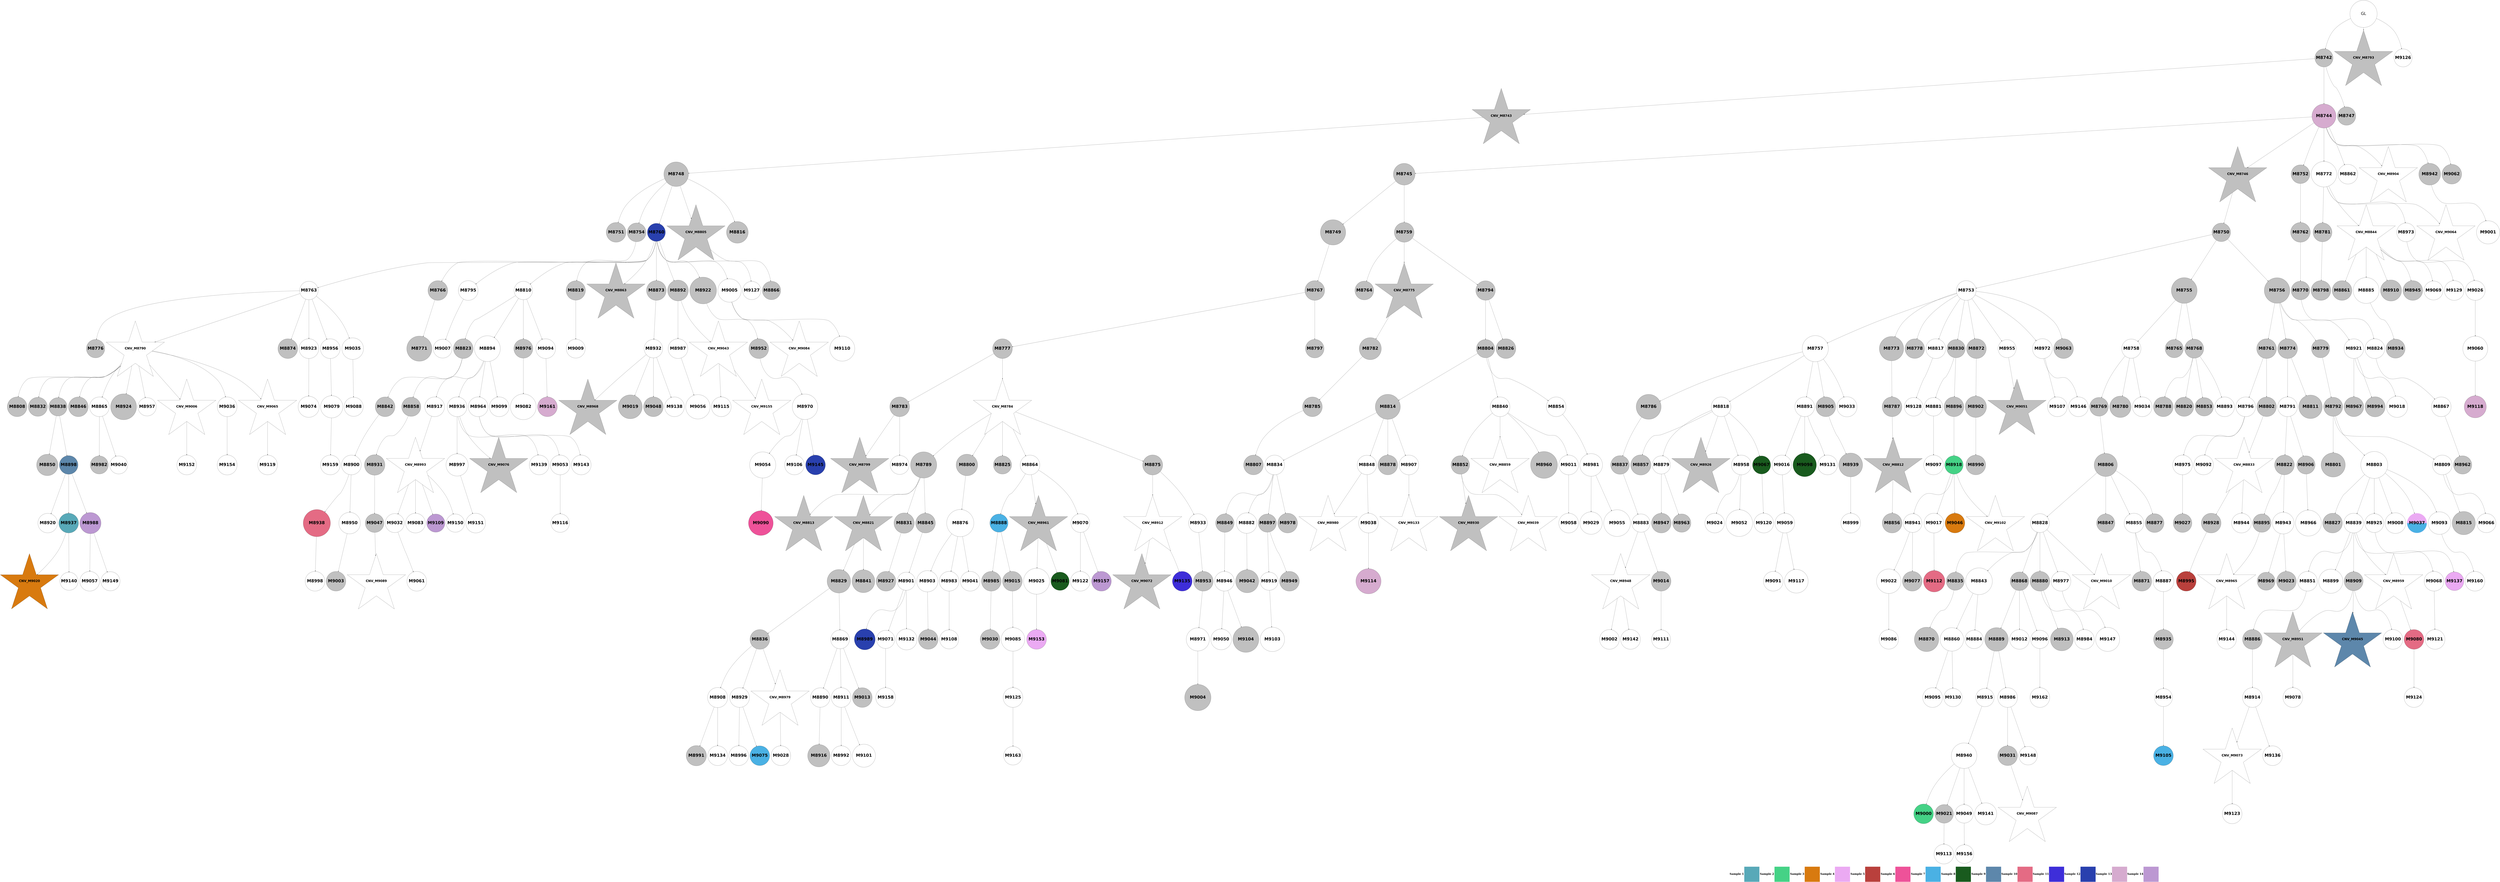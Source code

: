 digraph G { 
rankdir=TB;
8781 -> 8782;
8781 -> 8833;
8781 -> 9166;
8782 -> 8783;
8782 -> 8784;
8782 -> 8787;
8783 -> 8788;
8784 -> 8785;
8784 -> 8786;
8784 -> 8792;
8784 -> 8812;
8784 -> 8902;
8784 -> 8944;
8784 -> 8982;
8784 -> 9102;
8785 -> 8789;
8785 -> 8799;
8786 -> 8790;
8788 -> 8791;
8788 -> 8794;
8788 -> 8800;
8788 -> 8845;
8788 -> 8856;
8789 -> 8807;
8790 -> 8793;
8790 -> 8795;
8790 -> 8796;
8792 -> 8802;
8793 -> 8797;
8793 -> 8813;
8793 -> 8818;
8793 -> 8857;
8793 -> 8870;
8793 -> 8912;
8793 -> 8995;
8793 -> 9012;
8793 -> 9103;
8794 -> 8803;
8795 -> 8798;
8795 -> 8805;
8795 -> 8808;
8796 -> 8801;
8796 -> 8814;
8796 -> 8819;
8796 -> 8961;
8797 -> 8826;
8797 -> 8858;
8797 -> 8931;
8797 -> 8945;
8797 -> 9073;
8798 -> 8809;
8798 -> 8820;
8798 -> 9074;
8799 -> 8804;
8799 -> 8815;
8799 -> 8834;
8800 -> 8806;
8800 -> 8835;
8800 -> 8850;
8800 -> 8859;
8800 -> 8903;
8800 -> 8913;
8800 -> 8932;
8800 -> 8962;
8800 -> 9045;
8800 -> 9167;
8801 -> 8836;
8801 -> 8842;
8802 -> 8810;
8803 -> 8816;
8803 -> 8830;
8803 -> 8914;
8803 -> 8963;
8803 -> 8996;
8803 -> 9075;
8806 -> 8811;
8807 -> 8817;
8807 -> 8837;
8808 -> 8828;
8808 -> 8860;
8808 -> 8893;
8808 -> 8933;
8809 -> 8846;
8810 -> 8864;
8812 -> 8821;
8812 -> 8884;
8812 -> 9013;
8812 -> 9104;
8813 -> 8827;
8814 -> 8831;
8814 -> 8851;
8815 -> 8822;
8817 -> 8823;
8817 -> 8824;
8819 -> 8832;
8821 -> 8838;
8822 -> 8825;
8823 -> 8839;
8823 -> 9014;
8824 -> 8829;
8824 -> 8840;
8824 -> 8865;
8824 -> 8904;
8824 -> 8915;
8825 -> 8847;
8826 -> 8877;
8827 -> 8852;
8829 -> 8853;
8829 -> 8861;
8829 -> 8871;
8829 -> 8885;
8830 -> 8848;
8830 -> 8872;
8830 -> 8878;
8830 -> 8886;
8830 -> 8905;
8830 -> 8964;
8830 -> 8997;
8830 -> 9046;
8830 -> 9076;
8830 -> 9105;
8831 -> 8862;
8831 -> 8946;
8832 -> 8841;
8832 -> 8843;
8832 -> 8849;
8834 -> 8844;
8834 -> 8866;
8835 -> 9047;
8836 -> 9015;
8836 -> 9132;
8840 -> 8916;
8842 -> 8873;
8843 -> 8867;
8843 -> 8879;
8843 -> 8965;
8843 -> 9048;
8843 -> 9077;
8843 -> 9133;
8844 -> 8854;
8844 -> 8880;
8844 -> 8894;
8845 -> 8906;
8846 -> 8868;
8846 -> 8887;
8846 -> 8895;
8846 -> 8917;
8849 -> 8855;
8849 -> 9106;
8850 -> 8863;
8850 -> 8934;
8850 -> 9016;
8850 -> 9134;
8852 -> 8896;
8854 -> 8874;
8854 -> 8888;
8854 -> 8918;
8854 -> 8947;
8857 -> 9168;
8858 -> 8897;
8858 -> 8919;
8858 -> 8966;
8858 -> 8998;
8858 -> 9107;
8859 -> 9049;
8861 -> 8869;
8861 -> 8881;
8862 -> 8935;
8862 -> 8983;
8863 -> 8882;
8863 -> 8898;
8864 -> 8907;
8868 -> 8875;
8868 -> 8883;
8868 -> 8908;
8868 -> 8920;
8868 -> 9017;
8868 -> 9050;
8869 -> 8876;
8869 -> 8909;
8870 -> 8921;
8870 -> 8936;
8871 -> 8967;
8873 -> 8968;
8873 -> 8984;
8874 -> 8889;
8874 -> 8922;
8874 -> 8937;
8874 -> 9018;
8875 -> 8910;
8876 -> 8948;
8876 -> 8969;
8876 -> 9019;
8877 -> 8923;
8878 -> 8890;
8878 -> 8938;
8879 -> 8891;
8879 -> 8939;
8879 -> 8949;
8879 -> 8999;
8879 -> 9108;
8880 -> 8892;
8880 -> 8899;
8880 -> 9000;
8880 -> 9051;
8882 -> 8940;
8883 -> 8900;
8883 -> 8924;
8884 -> 8901;
8884 -> 8925;
8884 -> 8950;
8884 -> 8985;
8884 -> 9109;
8884 -> 9169;
8885 -> 8941;
8888 -> 9020;
8888 -> 9078;
8889 -> 8986;
8891 -> 8926;
8892 -> 8970;
8892 -> 9079;
8894 -> 9021;
8895 -> 8911;
8895 -> 8927;
8898 -> 8971;
8900 -> 9135;
8900 -> 9170;
8904 -> 8928;
8904 -> 9001;
8904 -> 9110;
8905 -> 9022;
8905 -> 9080;
8907 -> 9002;
8908 -> 8929;
8908 -> 9052;
8908 -> 9136;
8909 -> 8930;
8909 -> 8951;
8909 -> 9053;
8912 -> 8942;
8913 -> 8972;
8915 -> 8952;
8915 -> 8973;
8916 -> 8943;
8916 -> 9023;
8916 -> 9081;
8919 -> 8987;
8919 -> 9003;
8920 -> 8953;
8920 -> 9024;
8921 -> 9137;
8922 -> 9082;
8923 -> 8988;
8923 -> 9054;
8925 -> 8974;
8926 -> 8954;
8927 -> 8975;
8928 -> 9025;
8928 -> 9055;
8929 -> 8955;
8929 -> 9026;
8930 -> 8956;
8931 -> 9056;
8931 -> 9138;
8931 -> 9171;
8932 -> 9027;
8932 -> 9083;
8934 -> 8957;
8934 -> 8976;
8934 -> 9004;
8934 -> 9139;
8935 -> 9005;
8936 -> 8958;
8937 -> 8959;
8937 -> 8989;
8938 -> 8960;
8938 -> 8977;
8938 -> 9028;
8940 -> 8978;
8940 -> 8990;
8941 -> 9029;
8941 -> 9111;
8941 -> 9172;
8942 -> 9030;
8943 -> 9084;
8945 -> 8979;
8946 -> 9006;
8947 -> 9173;
8948 -> 9031;
8948 -> 9174;
8949 -> 8991;
8949 -> 9085;
8949 -> 9140;
8951 -> 9032;
8951 -> 9141;
8952 -> 9112;
8952 -> 9175;
8954 -> 9113;
8954 -> 9176;
8955 -> 8980;
8957 -> 9033;
8958 -> 8981;
8958 -> 9057;
8958 -> 9086;
8958 -> 9142;
8959 -> 9143;
8961 -> 9007;
8961 -> 9034;
8961 -> 9058;
8962 -> 8992;
8963 -> 9114;
8965 -> 9177;
8968 -> 9035;
8969 -> 9036;
8969 -> 9115;
8971 -> 9087;
8972 -> 9008;
8972 -> 9059;
8972 -> 9088;
8972 -> 9178;
8973 -> 8993;
8975 -> 8994;
8976 -> 9037;
8976 -> 9116;
8976 -> 9179;
8977 -> 9060;
8977 -> 9180;
8978 -> 9038;
8979 -> 9039;
8980 -> 9040;
8980 -> 9061;
8980 -> 9089;
8980 -> 9181;
8981 -> 9062;
8981 -> 9117;
8982 -> 9041;
8983 -> 9009;
8983 -> 9063;
8986 -> 9090;
8986 -> 9144;
8988 -> 9042;
8988 -> 9182;
8990 -> 9043;
8991 -> 9118;
8992 -> 9010;
8993 -> 9011;
8994 -> 9145;
8995 -> 9091;
8996 -> 9119;
8998 -> 9064;
8998 -> 9092;
8999 -> 9120;
9001 -> 9065;
9001 -> 9121;
9004 -> 9093;
9004 -> 9183;
9005 -> 9184;
9010 -> 9094;
9010 -> 9146;
9010 -> 9185;
9011 -> 9044;
9012 -> 9147;
9012 -> 9186;
9013 -> 9066;
9015 -> 9067;
9016 -> 9122;
9017 -> 9187;
9019 -> 9068;
9021 -> 9069;
9021 -> 9095;
9023 -> 9148;
9025 -> 9070;
9026 -> 9071;
9026 -> 9188;
9027 -> 9096;
9028 -> 9097;
9028 -> 9189;
9033 -> 9072;
9033 -> 9123;
9033 -> 9149;
9033 -> 9190;
9037 -> 9191;
9045 -> 9124;
9045 -> 9150;
9046 -> 9192;
9051 -> 9098;
9054 -> 9151;
9055 -> 9125;
9056 -> 9099;
9057 -> 9152;
9061 -> 9153;
9062 -> 9126;
9065 -> 9193;
9066 -> 9100;
9071 -> 9127;
9072 -> 9101;
9075 -> 9128;
9076 -> 9194;
9078 -> 9154;
9083 -> 9155;
9083 -> 9195;
9087 -> 9129;
9089 -> 9196;
9093 -> 9156;
9094 -> 9130;
9099 -> 9131;
9099 -> 9157;
9100 -> 9158;
9105 -> 9159;
9107 -> 9160;
9108 -> 9161;
9110 -> 9162;
9110 -> 9197;
9111 -> 9198;
9113 -> 9163;
9119 -> 9199;
9120 -> 9164;
9125 -> 9165;
9133 -> 9200;
9134 -> 9201;
9136 -> 9202;
9165 -> 9203;
9197 [shape=circle style=filled fillcolor="#bc98d2" fontname="helvetica-bold" fontsize=56 label="M9157" width=1.89 height=2 ];
8796 [shape=circle style=filled fillcolor=grey fontname="helvetica-bold" fontsize=56 label="M8756" width=4.7 height=2 ];
9117 [shape=circle style=filled fillcolor=grey fontname="helvetica-bold" fontsize=56 label="M9077" width=1.15 height=2 ];
9028 [shape=circle style=filled fillcolor="#bc98d2" fontname="helvetica-bold" fontsize=56 label="M8988" width=3.89 height=2 ];
8878 [shape=circle style=filled fillcolor=grey fontname="helvetica-bold" fontsize=56 label="M8838" width=3.37 height=2 ];
8838 [shape=circle style=filled fillcolor=grey fontname="helvetica-bold" fontsize=56 label="M8798" width=0.68 height=2 ];
8875 [shape=circle style=filled fillcolor=grey fontname="helvetica-bold" fontsize=56 label="M8835" width=3.27 height=2 ];
9149 [shape=circle style=filled fillcolor="#bc98d2" fontname="helvetica-bold" fontsize=56 label="M9109" width=3.1 height=2 ];
8926 [shape=circle style=filled fillcolor=grey fontname="helvetica-bold" fontsize=56 label="M8886" width=1.4 height=2 ];
9085 [shape=star style=filled fillcolor="#5d87ab" fontname="helvetica-bold" fontsize=42 label="CNV_M9045"];
9184 [shape=circle style=filled fillcolor=white fontname="helvetica-bold" fontsize=56 label="M9144" width=2.16 height=2 ];
9113 [shape=star style=filled fillcolor=white fontname="helvetica-bold" fontsize=42 label="CNV_M9073"];
8905 [shape=circle style=filled fillcolor=white fontname="helvetica-bold" fontsize=56 label="M8865" width=0.27 height=2 ];
9027 [shape=circle style=filled fillcolor=white fontname="helvetica-bold" fontsize=56 label="M8987" width=0.17 height=2 ];
8984 [shape=circle style=filled fillcolor=white fontname="helvetica-bold" fontsize=56 label="M8944" width=0.37 height=2 ];
8882 [shape=circle style=filled fillcolor=grey fontname="helvetica-bold" fontsize=56 label="M8842" width=0.21 height=2 ];
8807 [shape=circle style=filled fillcolor=grey fontname="helvetica-bold" fontsize=56 label="M8767" width=1.65 height=2 ];
8981 [shape=circle style=filled fillcolor=white fontname="helvetica-bold" fontsize=56 label="M8941" width=2.47 height=2 ];
9128 [shape=circle style=filled fillcolor=white fontname="helvetica-bold" fontsize=56 label="M9088" width=2.27 height=2 ];
8941 [shape=circle style=filled fillcolor=white fontname="helvetica-bold" fontsize=56 label="M8901" width=3.33 height=2 ];
8940 [shape=circle style=filled fillcolor=white fontname="helvetica-bold" fontsize=56 label="M8900" width=1.91 height=2 ];
8969 [shape=circle style=filled fillcolor=white fontname="helvetica-bold" fontsize=56 label="M8929" width=1.35 height=2 ];
9008 [shape=star style=filled fillcolor=grey fontname="helvetica-bold" fontsize=42 label="CNV_M8968"];
9138 [shape=circle style=filled fillcolor="#195b1e" fontname="helvetica-bold" fontsize=56 label="M9098" width=4.31 height=2 ];
9199 [shape=circle style=filled fillcolor=white fontname="helvetica-bold" fontsize=56 label="M9159" width=0.08 height=2 ];
9169 [shape=circle style=filled fillcolor=white fontname="helvetica-bold" fontsize=56 label="M9129" width=0.04 height=2 ];
9007 [shape=circle style=filled fillcolor=grey fontname="helvetica-bold" fontsize=56 label="M8967" width=1.9 height=2 ];
8890 [shape=circle style=filled fillcolor=grey fontname="helvetica-bold" fontsize=56 label="M8850" width=3.93 height=2 ];
9039 [shape=circle style=filled fillcolor=white fontname="helvetica-bold" fontsize=56 label="M8999" width=1.49 height=2 ];
8894 [shape=circle style=filled fillcolor=white fontname="helvetica-bold" fontsize=56 label="M8854" width=1.08 height=2 ];
9035 [shape=circle style=filled fillcolor="#b9403c" fontname="helvetica-bold" fontsize=56 label="M8995" width=0.52 height=2 ];
8802 [shape=circle style=filled fillcolor=grey fontname="helvetica-bold" fontsize=56 label="M8762" width=1.78 height=2 ];
8950 [shape=circle style=filled fillcolor=grey fontname="helvetica-bold" fontsize=56 label="M8910" width=3.87 height=2 ];
9191 [shape=circle style=filled fillcolor=white fontname="helvetica-bold" fontsize=56 label="M9151" width=0.86 height=2 ];
9058 [shape=circle style=filled fillcolor=white fontname="helvetica-bold" fontsize=56 label="M9018" width=3.89 height=2 ];
8936 [shape=circle style=filled fillcolor=grey fontname="helvetica-bold" fontsize=56 label="M8896" width=2 height=2 ];
9081 [shape=circle style=filled fillcolor=white fontname="helvetica-bold" fontsize=56 label="M9041" width=0.06 height=2 ];
9071 [shape=circle style=filled fillcolor=grey fontname="helvetica-bold" fontsize=56 label="M9031" width=0.61 height=2 ];
8982 [shape=circle style=filled fillcolor=grey fontname="helvetica-bold" fontsize=56 label="M8942" width=4 height=2 ];
8957 [shape=circle style=filled fillcolor=white fontname="helvetica-bold" fontsize=56 label="M8917" width=0.13 height=2 ];
8863 [shape=circle style=filled fillcolor=grey fontname="helvetica-bold" fontsize=56 label="M8823" width=1.51 height=2 ];
9031 [shape=circle style=filled fillcolor=grey fontname="helvetica-bold" fontsize=56 label="M8991" width=3.72 height=2 ];
9049 [shape=circle style=filled fillcolor=white fontname="helvetica-bold" fontsize=56 label="M9009" width=2.37 height=2 ];
9089 [shape=circle style=filled fillcolor=white fontname="helvetica-bold" fontsize=56 label="M9049" width=2.68 height=2 ];
9109 [shape=circle style=filled fillcolor=white fontname="helvetica-bold" fontsize=56 label="M9069" width=2.32 height=2 ];
9022 [shape=circle style=filled fillcolor=grey fontname="helvetica-bold" fontsize=56 label="M8982" width=3.27 height=2 ];
9072 [shape=circle style=filled fillcolor=white fontname="helvetica-bold" fontsize=56 label="M9032" width=2.3 height=2 ];
8791 [shape=circle style=filled fillcolor=grey fontname="helvetica-bold" fontsize=56 label="M8751" width=1.89 height=2 ];
9048 [shape=circle style=filled fillcolor=white fontname="helvetica-bold" fontsize=56 label="M9008" width=3.8 height=2 ];
9043 [shape=circle style=filled fillcolor=grey fontname="helvetica-bold" fontsize=56 label="M9003" width=2.04 height=2 ];
9186 [shape=circle style=filled fillcolor=white fontname="helvetica-bold" fontsize=56 label="M9146" width=1.36 height=2 ];
9187 [shape=circle style=filled fillcolor=white fontname="helvetica-bold" fontsize=56 label="M9147" width=4.42 height=2 ];
9096 [shape=circle style=filled fillcolor=white fontname="helvetica-bold" fontsize=56 label="M9056" width=4.49 height=2 ];
8810 [shape=circle style=filled fillcolor=grey fontname="helvetica-bold" fontsize=56 label="M8770" width=2.63 height=2 ];
9056 [shape=circle style=filled fillcolor=white fontname="helvetica-bold" fontsize=56 label="M9016" width=0.6 height=2 ];
9005 [shape=star style=filled fillcolor=white fontname="helvetica-bold" fontsize=42 label="CNV_M8965"];
9092 [shape=circle style=filled fillcolor=white fontname="helvetica-bold" fontsize=56 label="M9052" width=4.92 height=2 ];
9013 [shape=circle style=filled fillcolor=white fontname="helvetica-bold" fontsize=56 label="M8973" width=2.49 height=2 ];
8828 [shape=circle style=filled fillcolor=grey fontname="helvetica-bold" fontsize=56 label="M8788" width=0.62 height=2 ];
8888 [shape=circle style=filled fillcolor=white fontname="helvetica-bold" fontsize=56 label="M8848" width=2.11 height=2 ];
8922 [shape=circle style=filled fillcolor=white fontname="helvetica-bold" fontsize=56 label="M8882" width=3.78 height=2 ];
9036 [shape=circle style=filled fillcolor=white fontname="helvetica-bold" fontsize=56 label="M8996" width=0.59 height=2 ];
8991 [shape=star style=filled fillcolor=grey fontname="helvetica-bold" fontsize=42 label="CNV_M8951"];
8789 [shape=circle style=filled fillcolor=grey fontname="helvetica-bold" fontsize=56 label="M8749" width=4.65 height=2 ];
8788 [shape=circle style=filled fillcolor=grey fontname="helvetica-bold" fontsize=56 label="M8748" width=4.51 height=2 ];
8938 [shape=circle style=filled fillcolor="#5d87ab" fontname="helvetica-bold" fontsize=56 label="M8898" width=2.57 height=2 ];
9143 [shape=circle style=filled fillcolor=white fontname="helvetica-bold" fontsize=56 label="M9103" width=4.47 height=2 ];
9136 [shape=circle style=filled fillcolor=white fontname="helvetica-bold" fontsize=56 label="M9096" width=3.37 height=2 ];
9137 [shape=circle style=filled fillcolor=white fontname="helvetica-bold" fontsize=56 label="M9097" width=0.71 height=2 ];
8949 [shape=circle style=filled fillcolor=grey fontname="helvetica-bold" fontsize=56 label="M8909" width=2.35 height=2 ];
9084 [shape=circle style=filled fillcolor=grey fontname="helvetica-bold" fontsize=56 label="M9044" width=0.52 height=2 ];
9193 [shape=circle style=filled fillcolor="#ebaaf3" fontname="helvetica-bold" fontsize=56 label="M9153" width=0.51 height=2 ];
9060 [shape=star style=filled fillcolor="#d87a0f" fontname="helvetica-bold" fontsize=42 label="CNV_M9020"];
9200 [shape=circle style=filled fillcolor=white fontname="helvetica-bold" fontsize=56 label="M9160" width=1.1 height=2 ];
8809 [shape=circle style=filled fillcolor=grey fontname="helvetica-bold" fontsize=56 label="M8769" width=2.51 height=2 ];
8914 [shape=circle style=filled fillcolor=grey fontname="helvetica-bold" fontsize=56 label="M8874" width=1.15 height=2 ];
8943 [shape=circle style=filled fillcolor=white fontname="helvetica-bold" fontsize=56 label="M8903" width=3.91 height=2 ];
8824 [shape=star style=filled fillcolor=white fontname="helvetica-bold" fontsize=42 label="CNV_M8784"];
8834 [shape=circle style=filled fillcolor=grey fontname="helvetica-bold" fontsize=56 label="M8794" width=2.08 height=2 ];
8997 [shape=circle style=filled fillcolor=white fontname="helvetica-bold" fontsize=56 label="M8957" width=2.87 height=2 ];
8934 [shape=circle style=filled fillcolor=white fontname="helvetica-bold" fontsize=56 label="M8894" width=4.75 height=2 ];
8866 [shape=circle style=filled fillcolor=grey fontname="helvetica-bold" fontsize=56 label="M8826" width=0.81 height=2 ];
8827 [shape=circle style=filled fillcolor=grey fontname="helvetica-bold" fontsize=56 label="M8787" width=0.77 height=2 ];
8958 [shape=circle style=filled fillcolor="#45d286" fontname="helvetica-bold" fontsize=56 label="M8918" width=2.81 height=2 ];
9034 [shape=circle style=filled fillcolor=grey fontname="helvetica-bold" fontsize=56 label="M8994" width=3.7 height=2 ];
8998 [shape=circle style=filled fillcolor=white fontname="helvetica-bold" fontsize=56 label="M8958" width=1.78 height=2 ];
8840 [shape=circle style=filled fillcolor=grey fontname="helvetica-bold" fontsize=56 label="M8800" width=3.96 height=2 ];
9145 [shape=circle style=filled fillcolor="#4ab1e4" fontname="helvetica-bold" fontsize=56 label="M9105" width=0.57 height=2 ];
8823 [shape=circle style=filled fillcolor=grey fontname="helvetica-bold" fontsize=56 label="M8783" width=0.39 height=2 ];
8839 [shape=star style=filled fillcolor=grey fontname="helvetica-bold" fontsize=42 label="CNV_M8799"];
8795 [shape=circle style=filled fillcolor=grey fontname="helvetica-bold" fontsize=56 label="M8755" width=4.73 height=2 ];
9012 [shape=circle style=filled fillcolor=white fontname="helvetica-bold" fontsize=56 label="M8972" width=3.66 height=2 ];
9032 [shape=circle style=filled fillcolor=white fontname="helvetica-bold" fontsize=56 label="M8992" width=1.28 height=2 ];
8884 [shape=star style=filled fillcolor=white fontname="helvetica-bold" fontsize=42 label="CNV_M8844"];
8975 [shape=circle style=filled fillcolor=grey fontname="helvetica-bold" fontsize=56 label="M8935" width=1.02 height=2 ];
8970 [shape=star style=filled fillcolor=grey fontname="helvetica-bold" fontsize=42 label="CNV_M8930"];
8874 [shape=circle style=filled fillcolor=white fontname="helvetica-bold" fontsize=56 label="M8834" width=0.72 height=2 ];
9120 [shape=circle style=filled fillcolor="#e46b84" fontname="helvetica-bold" fontsize=56 label="M9080" width=0.6 height=2 ];
8933 [shape=circle style=filled fillcolor=white fontname="helvetica-bold" fontsize=56 label="M8893" width=1.71 height=2 ];
9148 [shape=circle style=filled fillcolor=white fontname="helvetica-bold" fontsize=56 label="M9108" width=2.31 height=2 ];
8921 [shape=circle style=filled fillcolor=white fontname="helvetica-bold" fontsize=56 label="M8881" width=2.71 height=2 ];
9024 [shape=circle style=filled fillcolor=white fontname="helvetica-bold" fontsize=56 label="M8984" width=2.02 height=2 ];
8923 [shape=circle style=filled fillcolor=white fontname="helvetica-bold" fontsize=56 label="M8883" width=2.87 height=2 ];
9173 [shape=star style=filled fillcolor=white fontname="helvetica-bold" fontsize=42 label="CNV_M9133"];
9002 [shape=circle style=filled fillcolor=grey fontname="helvetica-bold" fontsize=56 label="M8962" width=2.9 height=2 ];
8939 [shape=circle style=filled fillcolor=white fontname="helvetica-bold" fontsize=56 label="M8899" width=4.44 height=2 ];
9006 [shape=circle style=filled fillcolor=white fontname="helvetica-bold" fontsize=56 label="M8966" width=4.76 height=2 ];
8864 [shape=circle style=filled fillcolor=white fontname="helvetica-bold" fontsize=56 label="M8824" width=0.25 height=2 ];
9040 [shape=circle style=filled fillcolor="#45d286" fontname="helvetica-bold" fontsize=56 label="M9000" width=1.16 height=2 ];
8944 [shape=star style=filled fillcolor=white fontname="helvetica-bold" fontsize=42 label="CNV_M8904"];
9045 [shape=circle style=filled fillcolor=white fontname="helvetica-bold" fontsize=56 label="M9005" width=4.3 height=2 ];
8901 [shape=circle style=filled fillcolor=grey fontname="helvetica-bold" fontsize=56 label="M8861" width=0.53 height=2 ];
8989 [shape=circle style=filled fillcolor=grey fontname="helvetica-bold" fontsize=56 label="M8949" width=1.21 height=2 ];
9015 [shape=circle style=filled fillcolor=white fontname="helvetica-bold" fontsize=56 label="M8975" width=0.56 height=2 ];
8872 [shape=circle style=filled fillcolor=grey fontname="helvetica-bold" fontsize=56 label="M8832" width=3.5 height=2 ];
9095 [shape=circle style=filled fillcolor=white fontname="helvetica-bold" fontsize=56 label="M9055" width=4.92 height=2 ];
9055 [shape=circle style=filled fillcolor=grey fontname="helvetica-bold" fontsize=56 label="M9015" width=1.84 height=2 ];
9068 [shape=circle style=filled fillcolor=white fontname="helvetica-bold" fontsize=56 label="M9028" width=1.67 height=2 ];
8842 [shape=circle style=filled fillcolor=grey fontname="helvetica-bold" fontsize=56 label="M8802" width=2.1 height=2 ];
9053 [shape=circle style=filled fillcolor=grey fontname="helvetica-bold" fontsize=56 label="M9013" width=1.76 height=2 ];
8880 [shape=circle style=filled fillcolor=white fontname="helvetica-bold" fontsize=56 label="M8840" width=1.11 height=2 ];
8904 [shape=circle style=filled fillcolor=white fontname="helvetica-bold" fontsize=56 label="M8864" width=0.06 height=2 ];
8898 [shape=circle style=filled fillcolor=grey fontname="helvetica-bold" fontsize=56 label="M8858" width=2.25 height=2 ];
9004 [shape=circle style=filled fillcolor=white fontname="helvetica-bold" fontsize=56 label="M8964" width=1.58 height=2 ];
9046 [shape=star style=filled fillcolor=white fontname="helvetica-bold" fontsize=42 label="CNV_M9006"];
8786 [shape=star style=filled fillcolor=grey fontname="helvetica-bold" fontsize=42 label="CNV_M8746"];
9123 [shape=circle style=filled fillcolor=white fontname="helvetica-bold" fontsize=56 label="M9083" width=0.69 height=2 ];
8932 [shape=circle style=filled fillcolor=grey fontname="helvetica-bold" fontsize=56 label="M8892" width=3.82 height=2 ];
9160 [shape=circle style=filled fillcolor=white fontname="helvetica-bold" fontsize=56 label="M9120" width=0.47 height=2 ];
9050 [shape=star style=filled fillcolor=white fontname="helvetica-bold" fontsize=42 label="CNV_M9010"];
9003 [shape=circle style=filled fillcolor=grey fontname="helvetica-bold" fontsize=56 label="M8963" width=2.89 height=2 ];
9101 [shape=circle style=filled fillcolor=white fontname="helvetica-bold" fontsize=56 label="M9061" width=1.33 height=2 ];
9065 [shape=circle style=filled fillcolor=white fontname="helvetica-bold" fontsize=56 label="M9025" width=4.78 height=2 ];
9099 [shape=circle style=filled fillcolor=white fontname="helvetica-bold" fontsize=56 label="M9059" width=1.56 height=2 ];
8856 [shape=circle style=filled fillcolor=grey fontname="helvetica-bold" fontsize=56 label="M8816" width=3.99 height=2 ];
9114 [shape=circle style=filled fillcolor=white fontname="helvetica-bold" fontsize=56 label="M9074" width=3.87 height=2 ];
9009 [shape=circle style=filled fillcolor=grey fontname="helvetica-bold" fontsize=56 label="M8969" width=3.29 height=2 ];
8855 [shape=circle style=filled fillcolor=grey fontname="helvetica-bold" fontsize=56 label="M8815" width=4.28 height=2 ];
8996 [shape=circle style=filled fillcolor=white fontname="helvetica-bold" fontsize=56 label="M8956" width=0.79 height=2 ];
9073 [shape=circle style=filled fillcolor=white fontname="helvetica-bold" fontsize=56 label="M9033" width=3.7 height=2 ];
8960 [shape=circle style=filled fillcolor=white fontname="helvetica-bold" fontsize=56 label="M8920" width=2.05 height=2 ];
8946 [shape=circle style=filled fillcolor=grey fontname="helvetica-bold" fontsize=56 label="M8906" width=2.94 height=2 ];
9075 [shape=circle style=filled fillcolor=white fontname="helvetica-bold" fontsize=56 label="M9035" width=3.97 height=2 ];
8951 [shape=circle style=filled fillcolor=white fontname="helvetica-bold" fontsize=56 label="M8911" width=0.26 height=2 ];
8868 [shape=circle style=filled fillcolor=white fontname="helvetica-bold" fontsize=56 label="M8828" width=2.33 height=2 ];
9203 [shape=circle style=filled fillcolor=white fontname="helvetica-bold" fontsize=56 label="M9163" width=2.54 height=2 ];
9020 [shape=star style=filled fillcolor=white fontname="helvetica-bold" fontsize=42 label="CNV_M8980"];
8858 [shape=circle style=filled fillcolor=white fontname="helvetica-bold" fontsize=56 label="M8818" width=0.25 height=2 ];
9175 [shape=circle style=filled fillcolor="#3e2ed9" fontname="helvetica-bold" fontsize=56 label="M9135" width=0.88 height=2 ];
9102 [shape=circle style=filled fillcolor=grey fontname="helvetica-bold" fontsize=56 label="M9062" width=1.15 height=2 ];
9166 [shape=circle style=filled fillcolor=white fontname="helvetica-bold" fontsize=56 label="M9126" width=3.31 height=2 ];
9159 [shape=circle style=filled fillcolor=white fontname="helvetica-bold" fontsize=56 label="M9119" width=1.25 height=2 ];
8814 [shape=circle style=filled fillcolor=grey fontname="helvetica-bold" fontsize=56 label="M8774" width=1.22 height=2 ];
8847 [shape=circle style=filled fillcolor=grey fontname="helvetica-bold" fontsize=56 label="M8807" width=0.72 height=2 ];
8959 [shape=circle style=filled fillcolor=white fontname="helvetica-bold" fontsize=56 label="M8919" width=3.1 height=2 ];
8877 [shape=circle style=filled fillcolor=grey fontname="helvetica-bold" fontsize=56 label="M8837" width=2.54 height=2 ];
9139 [shape=circle style=filled fillcolor=white fontname="helvetica-bold" fontsize=56 label="M9099" width=0.62 height=2 ];
8831 [shape=circle style=filled fillcolor=white fontname="helvetica-bold" fontsize=56 label="M8791" width=1.34 height=2 ];
8861 [shape=star style=filled fillcolor=grey fontname="helvetica-bold" fontsize=42 label="CNV_M8821"];
9189 [shape=circle style=filled fillcolor=white fontname="helvetica-bold" fontsize=56 label="M9149" width=2.22 height=2 ];
9076 [shape=circle style=filled fillcolor=white fontname="helvetica-bold" fontsize=56 label="M9036" width=1.1 height=2 ];
9115 [shape=circle style=filled fillcolor="#4ab1e4" fontname="helvetica-bold" fontsize=56 label="M9075" width=0.98 height=2 ];
9093 [shape=circle style=filled fillcolor=white fontname="helvetica-bold" fontsize=56 label="M9053" width=0.44 height=2 ];
9119 [shape=circle style=filled fillcolor=white fontname="helvetica-bold" fontsize=56 label="M9079" width=4.08 height=2 ];
8832 [shape=circle style=filled fillcolor=grey fontname="helvetica-bold" fontsize=56 label="M8792" width=3.5 height=2 ];
8927 [shape=circle style=filled fillcolor=white fontname="helvetica-bold" fontsize=56 label="M8887" width=3.84 height=2 ];
8895 [shape=circle style=filled fillcolor=white fontname="helvetica-bold" fontsize=56 label="M8855" width=1.9 height=2 ];
8821 [shape=circle style=filled fillcolor=grey fontname="helvetica-bold" fontsize=56 label="M8781" width=2.37 height=2 ];
9172 [shape=circle style=filled fillcolor=white fontname="helvetica-bold" fontsize=56 label="M9132" width=3.86 height=2 ];
9029 [shape=circle style=filled fillcolor="#2940ae" fontname="helvetica-bold" fontsize=56 label="M8989" width=3.83 height=2 ];
8833 [shape=star style=filled fillcolor=grey fontname="helvetica-bold" fontsize=42 label="CNV_M8793"];
9070 [shape=circle style=filled fillcolor=grey fontname="helvetica-bold" fontsize=56 label="M9030" width=1.86 height=2 ];
8873 [shape=star style=filled fillcolor=white fontname="helvetica-bold" fontsize=42 label="CNV_M8833"];
9122 [shape=circle style=filled fillcolor=white fontname="helvetica-bold" fontsize=56 label="M9082" width=4.74 height=2 ];
9154 [shape=circle style=filled fillcolor="#d6abcf" fontname="helvetica-bold" fontsize=56 label="M9114" width=4.62 height=2 ];
8799 [shape=circle style=filled fillcolor=grey fontname="helvetica-bold" fontsize=56 label="M8759" width=1.12 height=2 ];
9033 [shape=star style=filled fillcolor=white fontname="helvetica-bold" fontsize=42 label="CNV_M8993"];
9019 [shape=star style=filled fillcolor=white fontname="helvetica-bold" fontsize=42 label="CNV_M8979"];
9103 [shape=circle style=filled fillcolor=grey fontname="helvetica-bold" fontsize=56 label="M9063" width=0.2 height=2 ];
8947 [shape=circle style=filled fillcolor=white fontname="helvetica-bold" fontsize=56 label="M8907" width=1.54 height=2 ];
9094 [shape=circle style=filled fillcolor=white fontname="helvetica-bold" fontsize=56 label="M9054" width=4.8 height=2 ];
8910 [shape=circle style=filled fillcolor=grey fontname="helvetica-bold" fontsize=56 label="M8870" width=4.48 height=2 ];
8986 [shape=circle style=filled fillcolor=white fontname="helvetica-bold" fontsize=56 label="M8946" width=0.49 height=2 ];
8797 [shape=circle style=filled fillcolor=white fontname="helvetica-bold" fontsize=56 label="M8757" width=4.8 height=2 ];
9010 [shape=circle style=filled fillcolor=white fontname="helvetica-bold" fontsize=56 label="M8970" width=4.68 height=2 ];
9146 [shape=circle style=filled fillcolor=white fontname="helvetica-bold" fontsize=56 label="M9106" width=1.44 height=2 ];
9163 [shape=circle style=filled fillcolor=white fontname="helvetica-bold" fontsize=56 label="M9123" width=0.16 height=2 ];
9105 [shape=star style=filled fillcolor=white fontname="helvetica-bold" fontsize=42 label="CNV_M9065"];
8865 [shape=circle style=filled fillcolor=grey fontname="helvetica-bold" fontsize=56 label="M8825" width=3.02 height=2 ];
8920 [shape=circle style=filled fillcolor=grey fontname="helvetica-bold" fontsize=56 label="M8880" width=1.16 height=2 ];
8907 [shape=circle style=filled fillcolor=white fontname="helvetica-bold" fontsize=56 label="M8867" width=1.74 height=2 ];
9188 [shape=circle style=filled fillcolor=white fontname="helvetica-bold" fontsize=56 label="M9148" width=2.7 height=2 ];
8963 [shape=circle style=filled fillcolor=white fontname="helvetica-bold" fontsize=56 label="M8923" width=0.45 height=2 ];
8964 [shape=circle style=filled fillcolor=grey fontname="helvetica-bold" fontsize=56 label="M8924" width=4.77 height=2 ];
9125 [shape=circle style=filled fillcolor=white fontname="helvetica-bold" fontsize=56 label="M9085" width=4.34 height=2 ];
9098 [shape=circle style=filled fillcolor=white fontname="helvetica-bold" fontsize=56 label="M9058" width=1.11 height=2 ];
8879 [shape=circle style=filled fillcolor=white fontname="helvetica-bold" fontsize=56 label="M8839" width=1.84 height=2 ];
8917 [shape=circle style=filled fillcolor=grey fontname="helvetica-bold" fontsize=56 label="M8877" width=2.46 height=2 ];
9121 [shape=circle style=filled fillcolor="#195b1e" fontname="helvetica-bold" fontsize=56 label="M9081" width=2.9 height=2 ];
9052 [shape=circle style=filled fillcolor=white fontname="helvetica-bold" fontsize=56 label="M9012" width=0.89 height=2 ];
8897 [shape=circle style=filled fillcolor=grey fontname="helvetica-bold" fontsize=56 label="M8857" width=3.71 height=2 ];
8844 [shape=circle style=filled fillcolor=grey fontname="helvetica-bold" fontsize=56 label="M8804" width=2.85 height=2 ];
9021 [shape=circle style=filled fillcolor=white fontname="helvetica-bold" fontsize=56 label="M8981" width=4.16 height=2 ];
8971 [shape=circle style=filled fillcolor=grey fontname="helvetica-bold" fontsize=56 label="M8931" width=3.77 height=2 ];
9086 [shape=circle style=filled fillcolor="#d87a0f" fontname="helvetica-bold" fontsize=56 label="M9046" width=0.02 height=2 ];
9051 [shape=circle style=filled fillcolor=white fontname="helvetica-bold" fontsize=56 label="M9011" width=1.2 height=2 ];
9069 [shape=circle style=filled fillcolor=white fontname="helvetica-bold" fontsize=56 label="M9029" width=4.13 height=2 ];
8806 [shape=circle style=filled fillcolor=grey fontname="helvetica-bold" fontsize=56 label="M8766" width=0.66 height=2 ];
9144 [shape=circle style=filled fillcolor=grey fontname="helvetica-bold" fontsize=56 label="M9104" width=4.76 height=2 ];
8967 [shape=circle style=filled fillcolor=grey fontname="helvetica-bold" fontsize=56 label="M8927" width=0.74 height=2 ];
8837 [shape=circle style=filled fillcolor=grey fontname="helvetica-bold" fontsize=56 label="M8797" width=2.61 height=2 ];
8956 [shape=circle style=filled fillcolor=grey fontname="helvetica-bold" fontsize=56 label="M8916" width=4.11 height=2 ];
9131 [shape=circle style=filled fillcolor=white fontname="helvetica-bold" fontsize=56 label="M9091" width=0.08 height=2 ];
8942 [shape=circle style=filled fillcolor=grey fontname="helvetica-bold" fontsize=56 label="M8902" width=3.91 height=2 ];
9106 [shape=circle style=filled fillcolor=white fontname="helvetica-bold" fontsize=56 label="M9066" width=2.24 height=2 ];
8881 [shape=circle style=filled fillcolor=grey fontname="helvetica-bold" fontsize=56 label="M8841" width=4.19 height=2 ];
8978 [shape=circle style=filled fillcolor="#e46b84" fontname="helvetica-bold" fontsize=56 label="M8938" width=5 height=2 ];
9192 [shape=circle style=filled fillcolor=white fontname="helvetica-bold" fontsize=56 label="M9152" width=0.42 height=2 ];
9108 [shape=circle style=filled fillcolor=white fontname="helvetica-bold" fontsize=56 label="M9068" width=1.17 height=2 ];
8916 [shape=circle style=filled fillcolor=white fontname="helvetica-bold" fontsize=56 label="M8876" width=5 height=2 ];
9064 [shape=circle style=filled fillcolor=white fontname="helvetica-bold" fontsize=56 label="M9024" width=2.04 height=2 ];
8973 [shape=circle style=filled fillcolor=white fontname="helvetica-bold" fontsize=56 label="M8933" width=2.45 height=2 ];
8793 [shape=circle style=filled fillcolor=white fontname="helvetica-bold" fontsize=56 label="M8753" width=0.48 height=2 ];
9080 [shape=circle style=filled fillcolor=white fontname="helvetica-bold" fontsize=56 label="M9040" width=3.27 height=2 ];
8972 [shape=circle style=filled fillcolor=white fontname="helvetica-bold" fontsize=56 label="M8932" width=2.7 height=2 ];
9196 [shape=circle style=filled fillcolor=white fontname="helvetica-bold" fontsize=56 label="M9156" width=2.53 height=2 ];
9038 [shape=circle style=filled fillcolor=white fontname="helvetica-bold" fontsize=56 label="M8998" width=1.68 height=2 ];
8835 [shape=circle style=filled fillcolor=white fontname="helvetica-bold" fontsize=56 label="M8795" width=1.32 height=2 ];
8792 [shape=circle style=filled fillcolor=grey fontname="helvetica-bold" fontsize=56 label="M8752" width=2.49 height=2 ];
9179 [shape=circle style=filled fillcolor=white fontname="helvetica-bold" fontsize=56 label="M9139" width=0.21 height=2 ];
8930 [shape=circle style=filled fillcolor=white fontname="helvetica-bold" fontsize=56 label="M8890" width=2.08 height=2 ];
8869 [shape=circle style=filled fillcolor=grey fontname="helvetica-bold" fontsize=56 label="M8829" width=4.32 height=2 ];
8867 [shape=circle style=filled fillcolor=grey fontname="helvetica-bold" fontsize=56 label="M8827" width=1.42 height=2 ];
8841 [shape=circle style=filled fillcolor=grey fontname="helvetica-bold" fontsize=56 label="M8801" width=4.44 height=2 ];
8983 [shape=circle style=filled fillcolor=white fontname="helvetica-bold" fontsize=56 label="M8943" width=3.98 height=2 ];
8857 [shape=circle style=filled fillcolor=white fontname="helvetica-bold" fontsize=56 label="M8817" width=0.05 height=2 ];
9178 [shape=circle style=filled fillcolor=white fontname="helvetica-bold" fontsize=56 label="M9138" width=0.82 height=2 ];
9157 [shape=circle style=filled fillcolor=white fontname="helvetica-bold" fontsize=56 label="M9117" width=4.35 height=2 ];
8876 [shape=circle style=filled fillcolor=grey fontname="helvetica-bold" fontsize=56 label="M8836" width=1.43 height=2 ];
8854 [shape=circle style=filled fillcolor=grey fontname="helvetica-bold" fontsize=56 label="M8814" width=4.6 height=2 ];
9198 [shape=circle style=filled fillcolor=white fontname="helvetica-bold" fontsize=56 label="M9158" width=1.4 height=2 ];
9011 [shape=circle style=filled fillcolor=white fontname="helvetica-bold" fontsize=56 label="M8971" width=4.25 height=2 ];
8812 [shape=circle style=filled fillcolor=white fontname="helvetica-bold" fontsize=56 label="M8772" width=4.7 height=2 ];
8919 [shape=circle style=filled fillcolor=white fontname="helvetica-bold" fontsize=56 label="M8879" width=3.33 height=2 ];
8811 [shape=circle style=filled fillcolor=grey fontname="helvetica-bold" fontsize=56 label="M8771" width=4.62 height=2 ];
9202 [shape=circle style=filled fillcolor=white fontname="helvetica-bold" fontsize=56 label="M9162" width=3.62 height=2 ];
9110 [shape=circle style=filled fillcolor=white fontname="helvetica-bold" fontsize=56 label="M9070" width=2.52 height=2 ];
9082 [shape=circle style=filled fillcolor=grey fontname="helvetica-bold" fontsize=56 label="M9042" width=4.23 height=2 ];
9016 [shape=circle style=filled fillcolor=grey fontname="helvetica-bold" fontsize=56 label="M8976" width=2.35 height=2 ];
9182 [shape=circle style=filled fillcolor=white fontname="helvetica-bold" fontsize=56 label="M9142" width=0.47 height=2 ];
9201 [shape=circle style=filled fillcolor="#d6abcf" fontname="helvetica-bold" fontsize=56 label="M9161" width=0.41 height=2 ];
9088 [shape=circle style=filled fillcolor=grey fontname="helvetica-bold" fontsize=56 label="M9048" width=1.28 height=2 ];
8859 [shape=circle style=filled fillcolor=grey fontname="helvetica-bold" fontsize=56 label="M8819" width=2.14 height=2 ];
8852 [shape=star style=filled fillcolor=grey fontname="helvetica-bold" fontsize=42 label="CNV_M8812"];
8953 [shape=circle style=filled fillcolor=grey fontname="helvetica-bold" fontsize=56 label="M8913" width=4.19 height=2 ];
9023 [shape=circle style=filled fillcolor=white fontname="helvetica-bold" fontsize=56 label="M8983" width=1.63 height=2 ];
9100 [shape=circle style=filled fillcolor=white fontname="helvetica-bold" fontsize=56 label="M9060" width=4.58 height=2 ];
9059 [shape=circle style=filled fillcolor=grey fontname="helvetica-bold" fontsize=56 label="M9019" width=4.39 height=2 ];
8816 [shape=circle style=filled fillcolor=grey fontname="helvetica-bold" fontsize=56 label="M8776" width=3.38 height=2 ];
9079 [shape=star style=filled fillcolor=white fontname="helvetica-bold" fontsize=42 label="CNV_M9039"];
9185 [shape=circle style=filled fillcolor="#2940ae" fontname="helvetica-bold" fontsize=56 label="M9145" width=0.75 height=2 ];
9037 [shape=circle style=filled fillcolor=white fontname="helvetica-bold" fontsize=56 label="M8997" width=4.09 height=2 ];
9111 [shape=circle style=filled fillcolor=white fontname="helvetica-bold" fontsize=56 label="M9071" width=3.08 height=2 ];
8784 [shape=circle style=filled fillcolor="#d6abcf" fontname="helvetica-bold" fontsize=56 label="M8744" width=4.42 height=2 ];
8911 [shape=circle style=filled fillcolor=grey fontname="helvetica-bold" fontsize=56 label="M8871" width=1.79 height=2 ];
8794 [shape=circle style=filled fillcolor=grey fontname="helvetica-bold" fontsize=56 label="M8754" width=2.5 height=2 ];
8846 [shape=circle style=filled fillcolor=grey fontname="helvetica-bold" fontsize=56 label="M8806" width=4.25 height=2 ];
9066 [shape=circle style=filled fillcolor=white fontname="helvetica-bold" fontsize=56 label="M9026" width=1.56 height=2 ];
8913 [shape=circle style=filled fillcolor=grey fontname="helvetica-bold" fontsize=56 label="M8873" width=1.49 height=2 ];
8845 [shape=star style=filled fillcolor=grey fontname="helvetica-bold" fontsize=42 label="CNV_M8805"];
9126 [shape=circle style=filled fillcolor=white fontname="helvetica-bold" fontsize=56 label="M9086" width=2.12 height=2 ];
8948 [shape=circle style=filled fillcolor=white fontname="helvetica-bold" fontsize=56 label="M8908" width=3.7 height=2 ];
8820 [shape=circle style=filled fillcolor=grey fontname="helvetica-bold" fontsize=56 label="M8780" width=3.93 height=2 ];
8987 [shape=circle style=filled fillcolor=grey fontname="helvetica-bold" fontsize=56 label="M8947" width=1.97 height=2 ];
8955 [shape=circle style=filled fillcolor=white fontname="helvetica-bold" fontsize=56 label="M8915" width=2.85 height=2 ];
8853 [shape=star style=filled fillcolor=grey fontname="helvetica-bold" fontsize=42 label="CNV_M8813"];
9190 [shape=circle style=filled fillcolor=white fontname="helvetica-bold" fontsize=56 label="M9150" width=2.94 height=2 ];
9091 [shape=star style=filled fillcolor=grey fontname="helvetica-bold" fontsize=42 label="CNV_M9051"];
8937 [shape=circle style=filled fillcolor=grey fontname="helvetica-bold" fontsize=56 label="M8897" width=3.03 height=2 ];
9183 [shape=circle style=filled fillcolor=white fontname="helvetica-bold" fontsize=56 label="M9143" width=1.55 height=2 ];
9118 [shape=circle style=filled fillcolor=white fontname="helvetica-bold" fontsize=56 label="M9078" width=1.9 height=2 ];
8999 [shape=star style=filled fillcolor=white fontname="helvetica-bold" fontsize=42 label="CNV_M8959"];
9168 [shape=circle style=filled fillcolor=white fontname="helvetica-bold" fontsize=56 label="M9128" width=2.56 height=2 ];
8871 [shape=circle style=filled fillcolor=grey fontname="helvetica-bold" fontsize=56 label="M8831" width=3.73 height=2 ];
8931 [shape=circle style=filled fillcolor=white fontname="helvetica-bold" fontsize=56 label="M8891" width=0.34 height=2 ];
8900 [shape=circle style=filled fillcolor=white fontname="helvetica-bold" fontsize=56 label="M8860" width=4.32 height=2 ];
9134 [shape=circle style=filled fillcolor=white fontname="helvetica-bold" fontsize=56 label="M9094" width=1.15 height=2 ];
8896 [shape=circle style=filled fillcolor=grey fontname="helvetica-bold" fontsize=56 label="M8856" width=1.99 height=2 ];
8966 [shape=star style=filled fillcolor=grey fontname="helvetica-bold" fontsize=42 label="CNV_M8926"];
8988 [shape=star style=filled fillcolor=white fontname="helvetica-bold" fontsize=42 label="CNV_M8948"];
9147 [shape=circle style=filled fillcolor=white fontname="helvetica-bold" fontsize=56 label="M9107" width=0.11 height=2 ];
8804 [shape=circle style=filled fillcolor=grey fontname="helvetica-bold" fontsize=56 label="M8764" width=2.44 height=2 ];
8850 [shape=circle style=filled fillcolor=white fontname="helvetica-bold" fontsize=56 label="M8810" width=2.74 height=2 ];
9152 [shape=circle style=filled fillcolor="#e46b84" fontname="helvetica-bold" fontsize=56 label="M9112" width=3.95 height=2 ];
9164 [shape=circle style=filled fillcolor=white fontname="helvetica-bold" fontsize=56 label="M9124" width=0.03 height=2 ];
9195 [shape=star style=filled fillcolor=white fontname="helvetica-bold" fontsize=42 label="CNV_M9155"];
9062 [shape=circle style=filled fillcolor=white fontname="helvetica-bold" fontsize=56 label="M9022" width=4.52 height=2 ];
8985 [shape=circle style=filled fillcolor=grey fontname="helvetica-bold" fontsize=56 label="M8945" width=1.03 height=2 ];
8818 [shape=circle style=filled fillcolor=grey fontname="helvetica-bold" fontsize=56 label="M8778" width=2.05 height=2 ];
9041 [shape=circle style=filled fillcolor=white fontname="helvetica-bold" fontsize=56 label="M9001" width=4.26 height=2 ];
8980 [shape=circle style=filled fillcolor=white fontname="helvetica-bold" fontsize=56 label="M8940" width=4.69 height=2 ];
9167 [shape=circle style=filled fillcolor=white fontname="helvetica-bold" fontsize=56 label="M9127" width=3.36 height=2 ];
9025 [shape=circle style=filled fillcolor=grey fontname="helvetica-bold" fontsize=56 label="M8985" width=0.52 height=2 ];
9153 [shape=circle style=filled fillcolor=white fontname="helvetica-bold" fontsize=56 label="M9113" width=0.14 height=2 ];
8952 [shape=star style=filled fillcolor=white fontname="helvetica-bold" fontsize=42 label="CNV_M8912"];
8935 [shape=circle style=filled fillcolor=grey fontname="helvetica-bold" fontsize=56 label="M8895" width=2.81 height=2 ];
8813 [shape=circle style=filled fillcolor=grey fontname="helvetica-bold" fontsize=56 label="M8773" width=4.47 height=2 ];
9150 [shape=circle style=filled fillcolor=white fontname="helvetica-bold" fontsize=56 label="M9110" width=4.6 height=2 ];
8887 [shape=circle style=filled fillcolor=grey fontname="helvetica-bold" fontsize=56 label="M8847" width=2.92 height=2 ];
8918 [shape=circle style=filled fillcolor=grey fontname="helvetica-bold" fontsize=56 label="M8878" width=1.51 height=2 ];
8908 [shape=circle style=filled fillcolor=grey fontname="helvetica-bold" fontsize=56 label="M8868" width=2.62 height=2 ];
8817 [shape=circle style=filled fillcolor=grey fontname="helvetica-bold" fontsize=56 label="M8777" width=1.4 height=2 ];
8783 [shape=star style=filled fillcolor=grey fontname="helvetica-bold" fontsize=42 label="CNV_M8743"];
8849 [shape=circle style=filled fillcolor=white fontname="helvetica-bold" fontsize=56 label="M8809" width=1.87 height=2 ];
9140 [shape=circle style=filled fillcolor=white fontname="helvetica-bold" fontsize=56 label="M9100" width=0.35 height=2 ];
8925 [shape=circle style=filled fillcolor=white fontname="helvetica-bold" fontsize=56 label="M8885" width=4.76 height=2 ];
9083 [shape=star style=filled fillcolor=white fontname="helvetica-bold" fontsize=42 label="CNV_M9043"];
9124 [shape=star style=filled fillcolor=white fontname="helvetica-bold" fontsize=42 label="CNV_M9084"];
9067 [shape=circle style=filled fillcolor=grey fontname="helvetica-bold" fontsize=56 label="M9027" width=3.43 height=2 ];
9047 [shape=circle style=filled fillcolor=white fontname="helvetica-bold" fontsize=56 label="M9007" width=2.39 height=2 ];
8836 [shape=circle style=filled fillcolor=white fontname="helvetica-bold" fontsize=56 label="M8796" width=1.33 height=2 ];
8906 [shape=circle style=filled fillcolor=grey fontname="helvetica-bold" fontsize=56 label="M8866" width=2.76 height=2 ];
9162 [shape=circle style=filled fillcolor=white fontname="helvetica-bold" fontsize=56 label="M9122" width=0.26 height=2 ];
8891 [shape=circle style=filled fillcolor=white fontname="helvetica-bold" fontsize=56 label="M8851" width=0.59 height=2 ];
9017 [shape=circle style=filled fillcolor=white fontname="helvetica-bold" fontsize=56 label="M8977" width=1.37 height=2 ];
8995 [shape=circle style=filled fillcolor=white fontname="helvetica-bold" fontsize=56 label="M8955" width=3.28 height=2 ];
8862 [shape=circle style=filled fillcolor=grey fontname="helvetica-bold" fontsize=56 label="M8822" width=1.31 height=2 ];
8798 [shape=circle style=filled fillcolor=white fontname="helvetica-bold" fontsize=56 label="M8758" width=2.19 height=2 ];
9180 [shape=circle style=filled fillcolor=white fontname="helvetica-bold" fontsize=56 label="M9140" width=3.22 height=2 ];
9077 [shape=circle style=wedged color="#ebaaf3:#4ab1e4" fontname="helvetica-bold" fontsize=56 label="M9037" width=1.03 height=2 ];
9132 [shape=circle style=filled fillcolor=white fontname="helvetica-bold" fontsize=56 label="M9092" width=1.87 height=2 ];
8903 [shape=star style=filled fillcolor=grey fontname="helvetica-bold" fontsize=42 label="CNV_M8863"];
8883 [shape=circle style=filled fillcolor=white fontname="helvetica-bold" fontsize=56 label="M8843" width=4.91 height=2 ];
9155 [shape=circle style=filled fillcolor=white fontname="helvetica-bold" fontsize=56 label="M9115" width=0.78 height=2 ];
9116 [shape=star style=filled fillcolor=grey fontname="helvetica-bold" fontsize=42 label="CNV_M9076"];
8843 [shape=circle style=filled fillcolor=white fontname="helvetica-bold" fontsize=56 label="M8803" width=4.96 height=2 ];
9158 [shape=circle style=filled fillcolor="#d6abcf" fontname="helvetica-bold" fontsize=56 label="M9118" width=4.05 height=2 ];
9177 [shape=circle style=filled fillcolor="#ebaaf3" fontname="helvetica-bold" fontsize=56 label="M9137" width=2.58 height=2 ];
9018 [shape=circle style=filled fillcolor=grey fontname="helvetica-bold" fontsize=56 label="M8978" width=1.29 height=2 ];
9030 [shape=circle style=filled fillcolor=grey fontname="helvetica-bold" fontsize=56 label="M8990" width=0.12 height=2 ];
9142 [shape=star style=filled fillcolor=white fontname="helvetica-bold" fontsize=42 label="CNV_M9102"];
8885 [shape=circle style=filled fillcolor=grey fontname="helvetica-bold" fontsize=56 label="M8845" width=0.51 height=2 ];
8993 [shape=circle style=filled fillcolor=grey fontname="helvetica-bold" fontsize=56 label="M8953" width=1.5 height=2 ];
8893 [shape=circle style=filled fillcolor=grey fontname="helvetica-bold" fontsize=56 label="M8853" width=2.74 height=2 ];
9044 [shape=circle style=filled fillcolor=grey fontname="helvetica-bold" fontsize=56 label="M9004" width=4.84 height=2 ];
9165 [shape=circle style=filled fillcolor=white fontname="helvetica-bold" fontsize=56 label="M9125" width=0.92 height=2 ];
8805 [shape=circle style=filled fillcolor=grey fontname="helvetica-bold" fontsize=56 label="M8765" width=3 height=2 ];
8992 [shape=circle style=filled fillcolor=grey fontname="helvetica-bold" fontsize=56 label="M8952" width=1.06 height=2 ];
9042 [shape=circle style=filled fillcolor=white fontname="helvetica-bold" fontsize=56 label="M9002" width=0.54 height=2 ];
9194 [shape=circle style=filled fillcolor=white fontname="helvetica-bold" fontsize=56 label="M9154" width=3.67 height=2 ];
8870 [shape=circle style=filled fillcolor=grey fontname="helvetica-bold" fontsize=56 label="M8830" width=2.93 height=2 ];
8790 [shape=circle style=filled fillcolor=grey fontname="helvetica-bold" fontsize=56 label="M8750" width=3.4 height=2 ];
9097 [shape=circle style=filled fillcolor=white fontname="helvetica-bold" fontsize=56 label="M9057" width=1.23 height=2 ];
9078 [shape=circle style=filled fillcolor=white fontname="helvetica-bold" fontsize=56 label="M9038" width=1.66 height=2 ];
8830 [shape=star style=filled fillcolor=white fontname="helvetica-bold" fontsize=42 label="CNV_M8790"];
8782 [shape=circle style=filled fillcolor=grey fontname="helvetica-bold" fontsize=56 label="M8742" width=3.13 height=2 ];
9090 [shape=circle style=filled fillcolor=white fontname="helvetica-bold" fontsize=56 label="M9050" width=3.82 height=2 ];
9156 [shape=circle style=filled fillcolor=white fontname="helvetica-bold" fontsize=56 label="M9116" width=2.66 height=2 ];
8929 [shape=circle style=filled fillcolor=grey fontname="helvetica-bold" fontsize=56 label="M8889" width=4.34 height=2 ];
8826 [shape=circle style=filled fillcolor=grey fontname="helvetica-bold" fontsize=56 label="M8786" width=4.58 height=2 ];
9133 [shape=circle style=filled fillcolor=white fontname="helvetica-bold" fontsize=56 label="M9093" width=4.15 height=2 ];
8889 [shape=circle style=filled fillcolor=grey fontname="helvetica-bold" fontsize=56 label="M8849" width=3.39 height=2 ];
9057 [shape=circle style=filled fillcolor=white fontname="helvetica-bold" fontsize=56 label="M9017" width=1.27 height=2 ];
9063 [shape=circle style=filled fillcolor=grey fontname="helvetica-bold" fontsize=56 label="M9023" width=0.83 height=2 ];
9000 [shape=circle style=filled fillcolor=grey fontname="helvetica-bold" fontsize=56 label="M8960" width=4.94 height=2 ];
9026 [shape=circle style=filled fillcolor=white fontname="helvetica-bold" fontsize=56 label="M8986" width=1.23 height=2 ];
8781 [label="GL" fontname="arial-bold" fontsize=56 width=5 height=5];
8822 [shape=circle style=filled fillcolor=grey fontname="helvetica-bold" fontsize=56 label="M8782" width=4.05 height=2 ];
9174 [shape=circle style=filled fillcolor=white fontname="helvetica-bold" fontsize=56 label="M9134" width=1.28 height=2 ];
8902 [shape=circle style=filled fillcolor=white fontname="helvetica-bold" fontsize=56 label="M8862" width=0.38 height=2 ];
9074 [shape=circle style=filled fillcolor=white fontname="helvetica-bold" fontsize=56 label="M9034" width=1.35 height=2 ];
8977 [shape=circle style=filled fillcolor="#58a9b8" fontname="helvetica-bold" fontsize=56 label="M8937" width=1.55 height=2 ];
8851 [shape=circle style=filled fillcolor=grey fontname="helvetica-bold" fontsize=56 label="M8811" width=4.32 height=2 ];
9054 [shape=circle style=filled fillcolor=grey fontname="helvetica-bold" fontsize=56 label="M9014" width=1.56 height=2 ];
8825 [shape=circle style=filled fillcolor=grey fontname="helvetica-bold" fontsize=56 label="M8785" width=0.34 height=2 ];
8990 [shape=circle style=filled fillcolor=white fontname="helvetica-bold" fontsize=56 label="M8950" width=3.96 height=2 ];
8979 [shape=circle style=filled fillcolor=grey fontname="helvetica-bold" fontsize=56 label="M8939" width=4.38 height=2 ];
9129 [shape=star style=filled fillcolor=white fontname="helvetica-bold" fontsize=42 label="CNV_M9089"];
8808 [shape=circle style=filled fillcolor=grey fontname="helvetica-bold" fontsize=56 label="M8768" width=2.31 height=2 ];
8800 [shape=circle style=filled fillcolor="#2940ae" fontname="helvetica-bold" fontsize=56 label="M8760" width=3.28 height=2 ];
8886 [shape=circle style=filled fillcolor=grey fontname="helvetica-bold" fontsize=56 label="M8846" width=0.01 height=2 ];
8815 [shape=star style=filled fillcolor=grey fontname="helvetica-bold" fontsize=42 label="CNV_M8775"];
8994 [shape=circle style=filled fillcolor=white fontname="helvetica-bold" fontsize=56 label="M8954" width=3.27 height=2 ];
9112 [shape=star style=filled fillcolor=grey fontname="helvetica-bold" fontsize=42 label="CNV_M9072"];
8860 [shape=circle style=filled fillcolor=grey fontname="helvetica-bold" fontsize=56 label="M8820" width=3.52 height=2 ];
9001 [shape=star style=filled fillcolor=grey fontname="helvetica-bold" fontsize=42 label="CNV_M8961"];
8909 [shape=circle style=filled fillcolor=white fontname="helvetica-bold" fontsize=56 label="M8869" width=2.45 height=2 ];
9087 [shape=circle style=filled fillcolor=grey fontname="helvetica-bold" fontsize=56 label="M9047" width=3.43 height=2 ];
9171 [shape=circle style=filled fillcolor=white fontname="helvetica-bold" fontsize=56 label="M9131" width=0.08 height=2 ];
8962 [shape=circle style=filled fillcolor=grey fontname="helvetica-bold" fontsize=56 label="M8922" width=4.91 height=2 ];
9181 [shape=circle style=filled fillcolor=white fontname="helvetica-bold" fontsize=56 label="M9141" width=4.06 height=2 ];
9130 [shape=circle style=filled fillcolor="#ee5299" fontname="helvetica-bold" fontsize=56 label="M9090" width=4.54 height=2 ];
8787 [shape=circle style=filled fillcolor=grey fontname="helvetica-bold" fontsize=56 label="M8747" width=2.76 height=2 ];
8961 [shape=circle style=filled fillcolor=white fontname="helvetica-bold" fontsize=56 label="M8921" width=3.61 height=2 ];
8899 [shape=star style=filled fillcolor=white fontname="helvetica-bold" fontsize=42 label="CNV_M8859"];
9061 [shape=circle style=filled fillcolor=grey fontname="helvetica-bold" fontsize=56 label="M9021" width=2.54 height=2 ];
9014 [shape=circle style=filled fillcolor=white fontname="helvetica-bold" fontsize=56 label="M8974" width=2.35 height=2 ];
8954 [shape=circle style=filled fillcolor=white fontname="helvetica-bold" fontsize=56 label="M8914" width=1.37 height=2 ];
8803 [shape=circle style=filled fillcolor=white fontname="helvetica-bold" fontsize=56 label="M8763" width=3.39 height=2 ];
8892 [shape=circle style=filled fillcolor=grey fontname="helvetica-bold" fontsize=56 label="M8852" width=2.71 height=2 ];
8801 [shape=circle style=filled fillcolor=grey fontname="helvetica-bold" fontsize=56 label="M8761" width=1.86 height=2 ];
8819 [shape=circle style=filled fillcolor=grey fontname="helvetica-bold" fontsize=56 label="M8779" width=2.93 height=2 ];
8968 [shape=circle style=filled fillcolor=grey fontname="helvetica-bold" fontsize=56 label="M8928" width=1.69 height=2 ];
8976 [shape=circle style=filled fillcolor=white fontname="helvetica-bold" fontsize=56 label="M8936" width=1.73 height=2 ];
8848 [shape=circle style=filled fillcolor=grey fontname="helvetica-bold" fontsize=56 label="M8808" width=0.44 height=2 ];
8912 [shape=circle style=filled fillcolor=grey fontname="helvetica-bold" fontsize=56 label="M8872" width=1.98 height=2 ];
9151 [shape=circle style=filled fillcolor=white fontname="helvetica-bold" fontsize=56 label="M9111" width=3.49 height=2 ];
9170 [shape=circle style=filled fillcolor=white fontname="helvetica-bold" fontsize=56 label="M9130" width=2.77 height=2 ];
8924 [shape=circle style=filled fillcolor=white fontname="helvetica-bold" fontsize=56 label="M8884" width=2.75 height=2 ];
9107 [shape=circle style=filled fillcolor="#195b1e" fontname="helvetica-bold" fontsize=56 label="M9067" width=3.14 height=2 ];
8915 [shape=circle style=filled fillcolor=grey fontname="helvetica-bold" fontsize=56 label="M8875" width=3.68 height=2 ];
9135 [shape=circle style=filled fillcolor=white fontname="helvetica-bold" fontsize=56 label="M9095" width=1.73 height=2 ];
8945 [shape=circle style=filled fillcolor=grey fontname="helvetica-bold" fontsize=56 label="M8905" width=0.54 height=2 ];
9161 [shape=circle style=filled fillcolor=white fontname="helvetica-bold" fontsize=56 label="M9121" width=0.77 height=2 ];
9104 [shape=star style=filled fillcolor=white fontname="helvetica-bold" fontsize=42 label="CNV_M9064"];
9141 [shape=circle style=filled fillcolor=white fontname="helvetica-bold" fontsize=56 label="M9101" width=4.23 height=2 ];
8974 [shape=circle style=filled fillcolor=grey fontname="helvetica-bold" fontsize=56 label="M8934" width=2.3 height=2 ];
8785 [shape=circle style=filled fillcolor=grey fontname="helvetica-bold" fontsize=56 label="M8745" width=3.99 height=2 ];
8928 [shape=circle style=filled fillcolor="#4ab1e4" fontname="helvetica-bold" fontsize=56 label="M8888" width=3.04 height=2 ];
8965 [shape=circle style=filled fillcolor=white fontname="helvetica-bold" fontsize=56 label="M8925" width=2.4 height=2 ];
9127 [shape=star style=filled fillcolor=white fontname="helvetica-bold" fontsize=42 label="CNV_M9087"];
9176 [shape=circle style=filled fillcolor=white fontname="helvetica-bold" fontsize=56 label="M9136" width=0.48 height=2 ];
8829 [shape=circle style=filled fillcolor=grey fontname="helvetica-bold" fontsize=56 label="M8789" width=4.82 height=2 ];
{rank=sink;
Legend[shape=none, margin=0, label=<<TABLE border="0" cellborder="0" cellspacing="0"> 
<TR><TD width="200" height="200" colspan="1"><FONT POINT-SIZE="36.0"><B>Sample 1</B></FONT></TD><TD width="200" height="200" colspan="1" BGCOLOR="#58a9b8"></TD>
<TD width="200" height="200" colspan="1"><FONT POINT-SIZE="36.0"><B>Sample 2</B></FONT></TD><TD width="200" height="200" colspan="1" BGCOLOR="#45d286"></TD>
<TD width="200" height="200" colspan="1"><FONT POINT-SIZE="36.0"><B>Sample 3</B></FONT></TD><TD width="200" height="200" colspan="1" BGCOLOR="#d87a0f"></TD>
<TD width="200" height="200" colspan="1"><FONT POINT-SIZE="36.0"><B>Sample 4</B></FONT></TD><TD width="200" height="200" colspan="1" BGCOLOR="#ebaaf3"></TD>
<TD width="200" height="200" colspan="1"><FONT POINT-SIZE="36.0"><B>Sample 5</B></FONT></TD><TD width="200" height="200" colspan="1" BGCOLOR="#b9403c"></TD>
<TD width="200" height="200" colspan="1"><FONT POINT-SIZE="36.0"><B>Sample 6</B></FONT></TD><TD width="200" height="200" colspan="1" BGCOLOR="#ee5299"></TD>
<TD width="200" height="200" colspan="1"><FONT POINT-SIZE="36.0"><B>Sample 7</B></FONT></TD><TD width="200" height="200" colspan="1" BGCOLOR="#4ab1e4"></TD>
<TD width="200" height="200" colspan="1"><FONT POINT-SIZE="36.0"><B>Sample 8</B></FONT></TD><TD width="200" height="200" colspan="1" BGCOLOR="#195b1e"></TD>
<TD width="200" height="200" colspan="1"><FONT POINT-SIZE="36.0"><B>Sample 9</B></FONT></TD><TD width="200" height="200" colspan="1" BGCOLOR="#5d87ab"></TD>
<TD width="200" height="200" colspan="1"><FONT POINT-SIZE="36.0"><B>Sample 10</B></FONT></TD><TD width="200" height="200" colspan="1" BGCOLOR="#e46b84"></TD>
<TD width="200" height="200" colspan="1"><FONT POINT-SIZE="36.0"><B>Sample 11</B></FONT></TD><TD width="200" height="200" colspan="1" BGCOLOR="#3e2ed9"></TD>
<TD width="200" height="200" colspan="1"><FONT POINT-SIZE="36.0"><B>Sample 12</B></FONT></TD><TD width="200" height="200" colspan="1" BGCOLOR="#2940ae"></TD>
<TD width="200" height="200" colspan="1"><FONT POINT-SIZE="36.0"><B>Sample 13</B></FONT></TD><TD width="200" height="200" colspan="1" BGCOLOR="#d6abcf"></TD>
<TD width="200" height="200" colspan="1"><FONT POINT-SIZE="36.0"><B>Sample 14</B></FONT></TD><TD width="200" height="200" colspan="1" BGCOLOR="#bc98d2"></TD>
</TR></TABLE>>];
} 
}